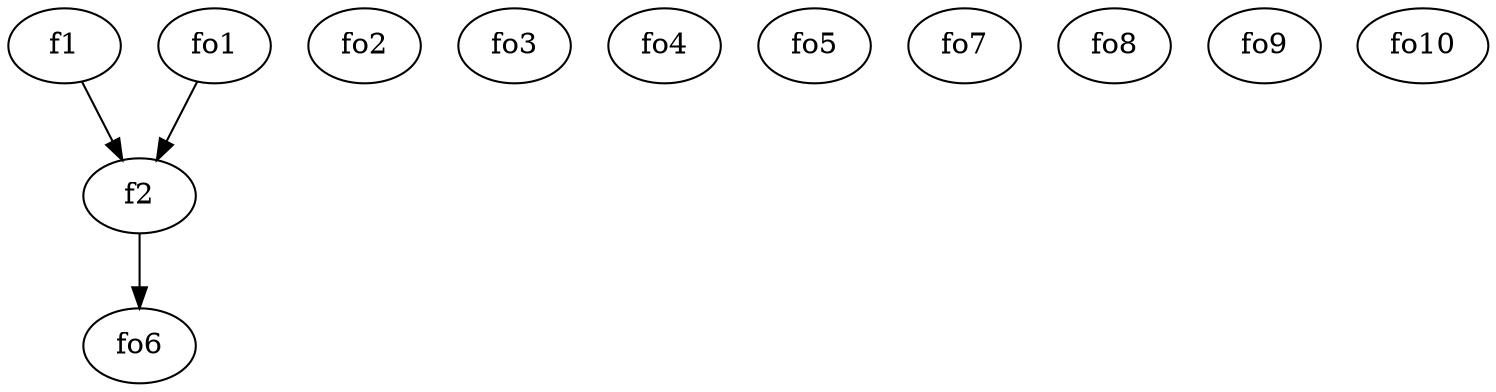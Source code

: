 strict digraph  {
f1;
f2;
fo1;
fo2;
fo3;
fo4;
fo5;
fo6;
fo7;
fo8;
fo9;
fo10;
f1 -> f2  [weight=2];
f2 -> fo6  [weight=2];
fo1 -> f2  [weight=2];
}

